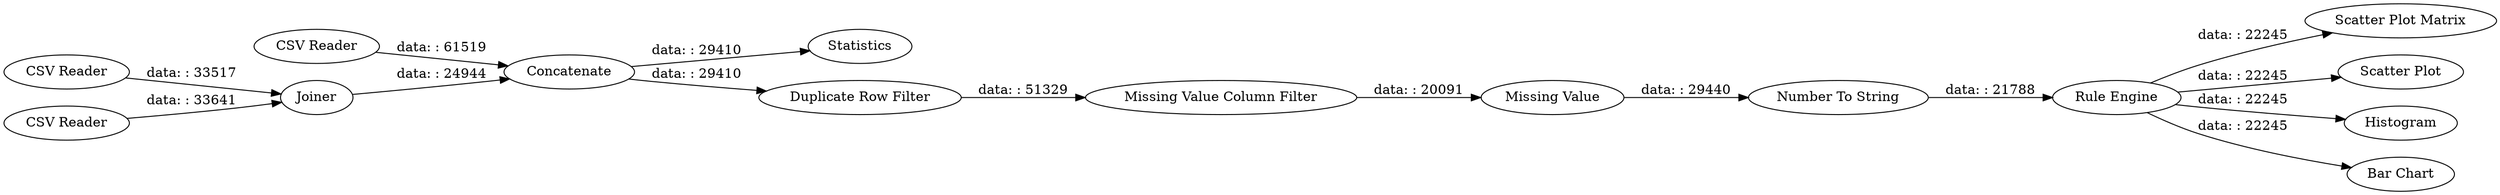 digraph {
	"-8698313048518178560_45" [label="Rule Engine"]
	"-8698313048518178560_22" [label="Scatter Plot Matrix"]
	"-8698313048518178560_26" [label="Missing Value Column Filter"]
	"-8698313048518178560_4" [label=Concatenate]
	"-8698313048518178560_24" [label=Statistics]
	"-8698313048518178560_18" [label="CSV Reader"]
	"-8698313048518178560_11" [label="Scatter Plot"]
	"-3028736464065697106_41" [label=Histogram]
	"-8698313048518178560_17" [label="CSV Reader"]
	"-8698313048518178560_16" [label="CSV Reader"]
	"-8698313048518178560_5" [label="Missing Value"]
	"-8698313048518178560_27" [label="Number To String"]
	"-8698313048518178560_9" [label=Joiner]
	"-8698313048518178560_25" [label="Duplicate Row Filter"]
	"-8698313048518178560_43" [label="Bar Chart"]
	"-8698313048518178560_45" -> "-3028736464065697106_41" [label="data: : 22245"]
	"-8698313048518178560_9" -> "-8698313048518178560_4" [label="data: : 24944"]
	"-8698313048518178560_4" -> "-8698313048518178560_25" [label="data: : 29410"]
	"-8698313048518178560_5" -> "-8698313048518178560_27" [label="data: : 29440"]
	"-8698313048518178560_27" -> "-8698313048518178560_45" [label="data: : 21788"]
	"-8698313048518178560_45" -> "-8698313048518178560_22" [label="data: : 22245"]
	"-8698313048518178560_17" -> "-8698313048518178560_9" [label="data: : 33517"]
	"-8698313048518178560_4" -> "-8698313048518178560_24" [label="data: : 29410"]
	"-8698313048518178560_25" -> "-8698313048518178560_26" [label="data: : 51329"]
	"-8698313048518178560_16" -> "-8698313048518178560_9" [label="data: : 33641"]
	"-8698313048518178560_26" -> "-8698313048518178560_5" [label="data: : 20091"]
	"-8698313048518178560_45" -> "-8698313048518178560_11" [label="data: : 22245"]
	"-8698313048518178560_18" -> "-8698313048518178560_4" [label="data: : 61519"]
	"-8698313048518178560_45" -> "-8698313048518178560_43" [label="data: : 22245"]
	rankdir=LR
}
